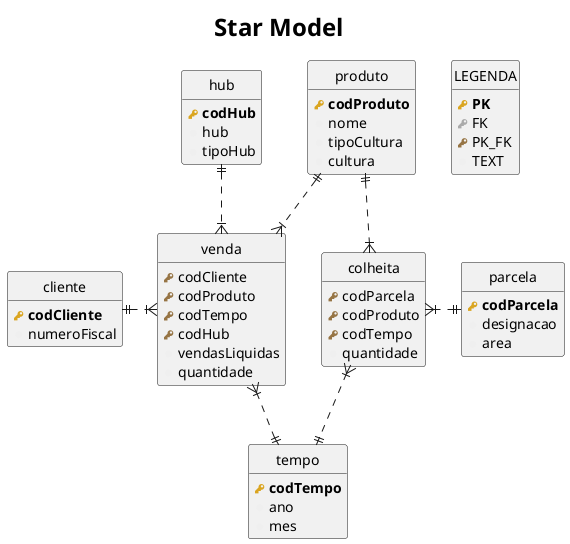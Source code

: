 @startuml
!define pk(x) <b><color:#daa520><&key></color> x</b>
!define fk(x) <color:#aaaaaa><&key></color> x
!define pk_fk(x) <color:#967444><&key></color> x
!define column(x) <color:#efefef><&media-record></color> x
!define table(x) entity x << (t, white) >>
title <b>Star Model</b>
hide methods
hide circle
skinparam title {
    HorizontalAlignment top
    FontSize 24
}

'------Tabelas----------

table(LEGENDA) {
    pk(PK)
    fk(FK)
    pk_fk(PK_FK)
    column(TEXT)
}

table(produto) {
    pk(codProduto)
    column(nome)
    column(tipoCultura)
    column(cultura)
}

table(cliente) {
    pk(codCliente)
    column(numeroFiscal)
}

table(venda) {
      pk_fk(codCliente)
      pk_fk(codProduto)
      pk_fk(codTempo)
      pk_fk(codHub)
      column(vendasLiquidas)
      column(quantidade)
}

table(colheita) {
     pk_fk(codParcela)
     pk_fk(codProduto)
     pk_fk(codTempo)
     column(quantidade)
}

table(parcela) {
     pk(codParcela)
     column(designacao)
     column(area)
}

table(tempo) {
     pk(codTempo)
     column(ano)
     column(mes)
}

table(hub) {
    pk(codHub)
    column(hub)
    column(tipoHub)
}

'------Relações----------
colheita }|.down.|| tempo
venda }|.down.|| tempo
venda }|.up.|| produto
colheita }|.up.|| produto

venda }|.left.|| cliente
colheita }|.right.|| parcela

hub ||.down.|{ venda

@enduml